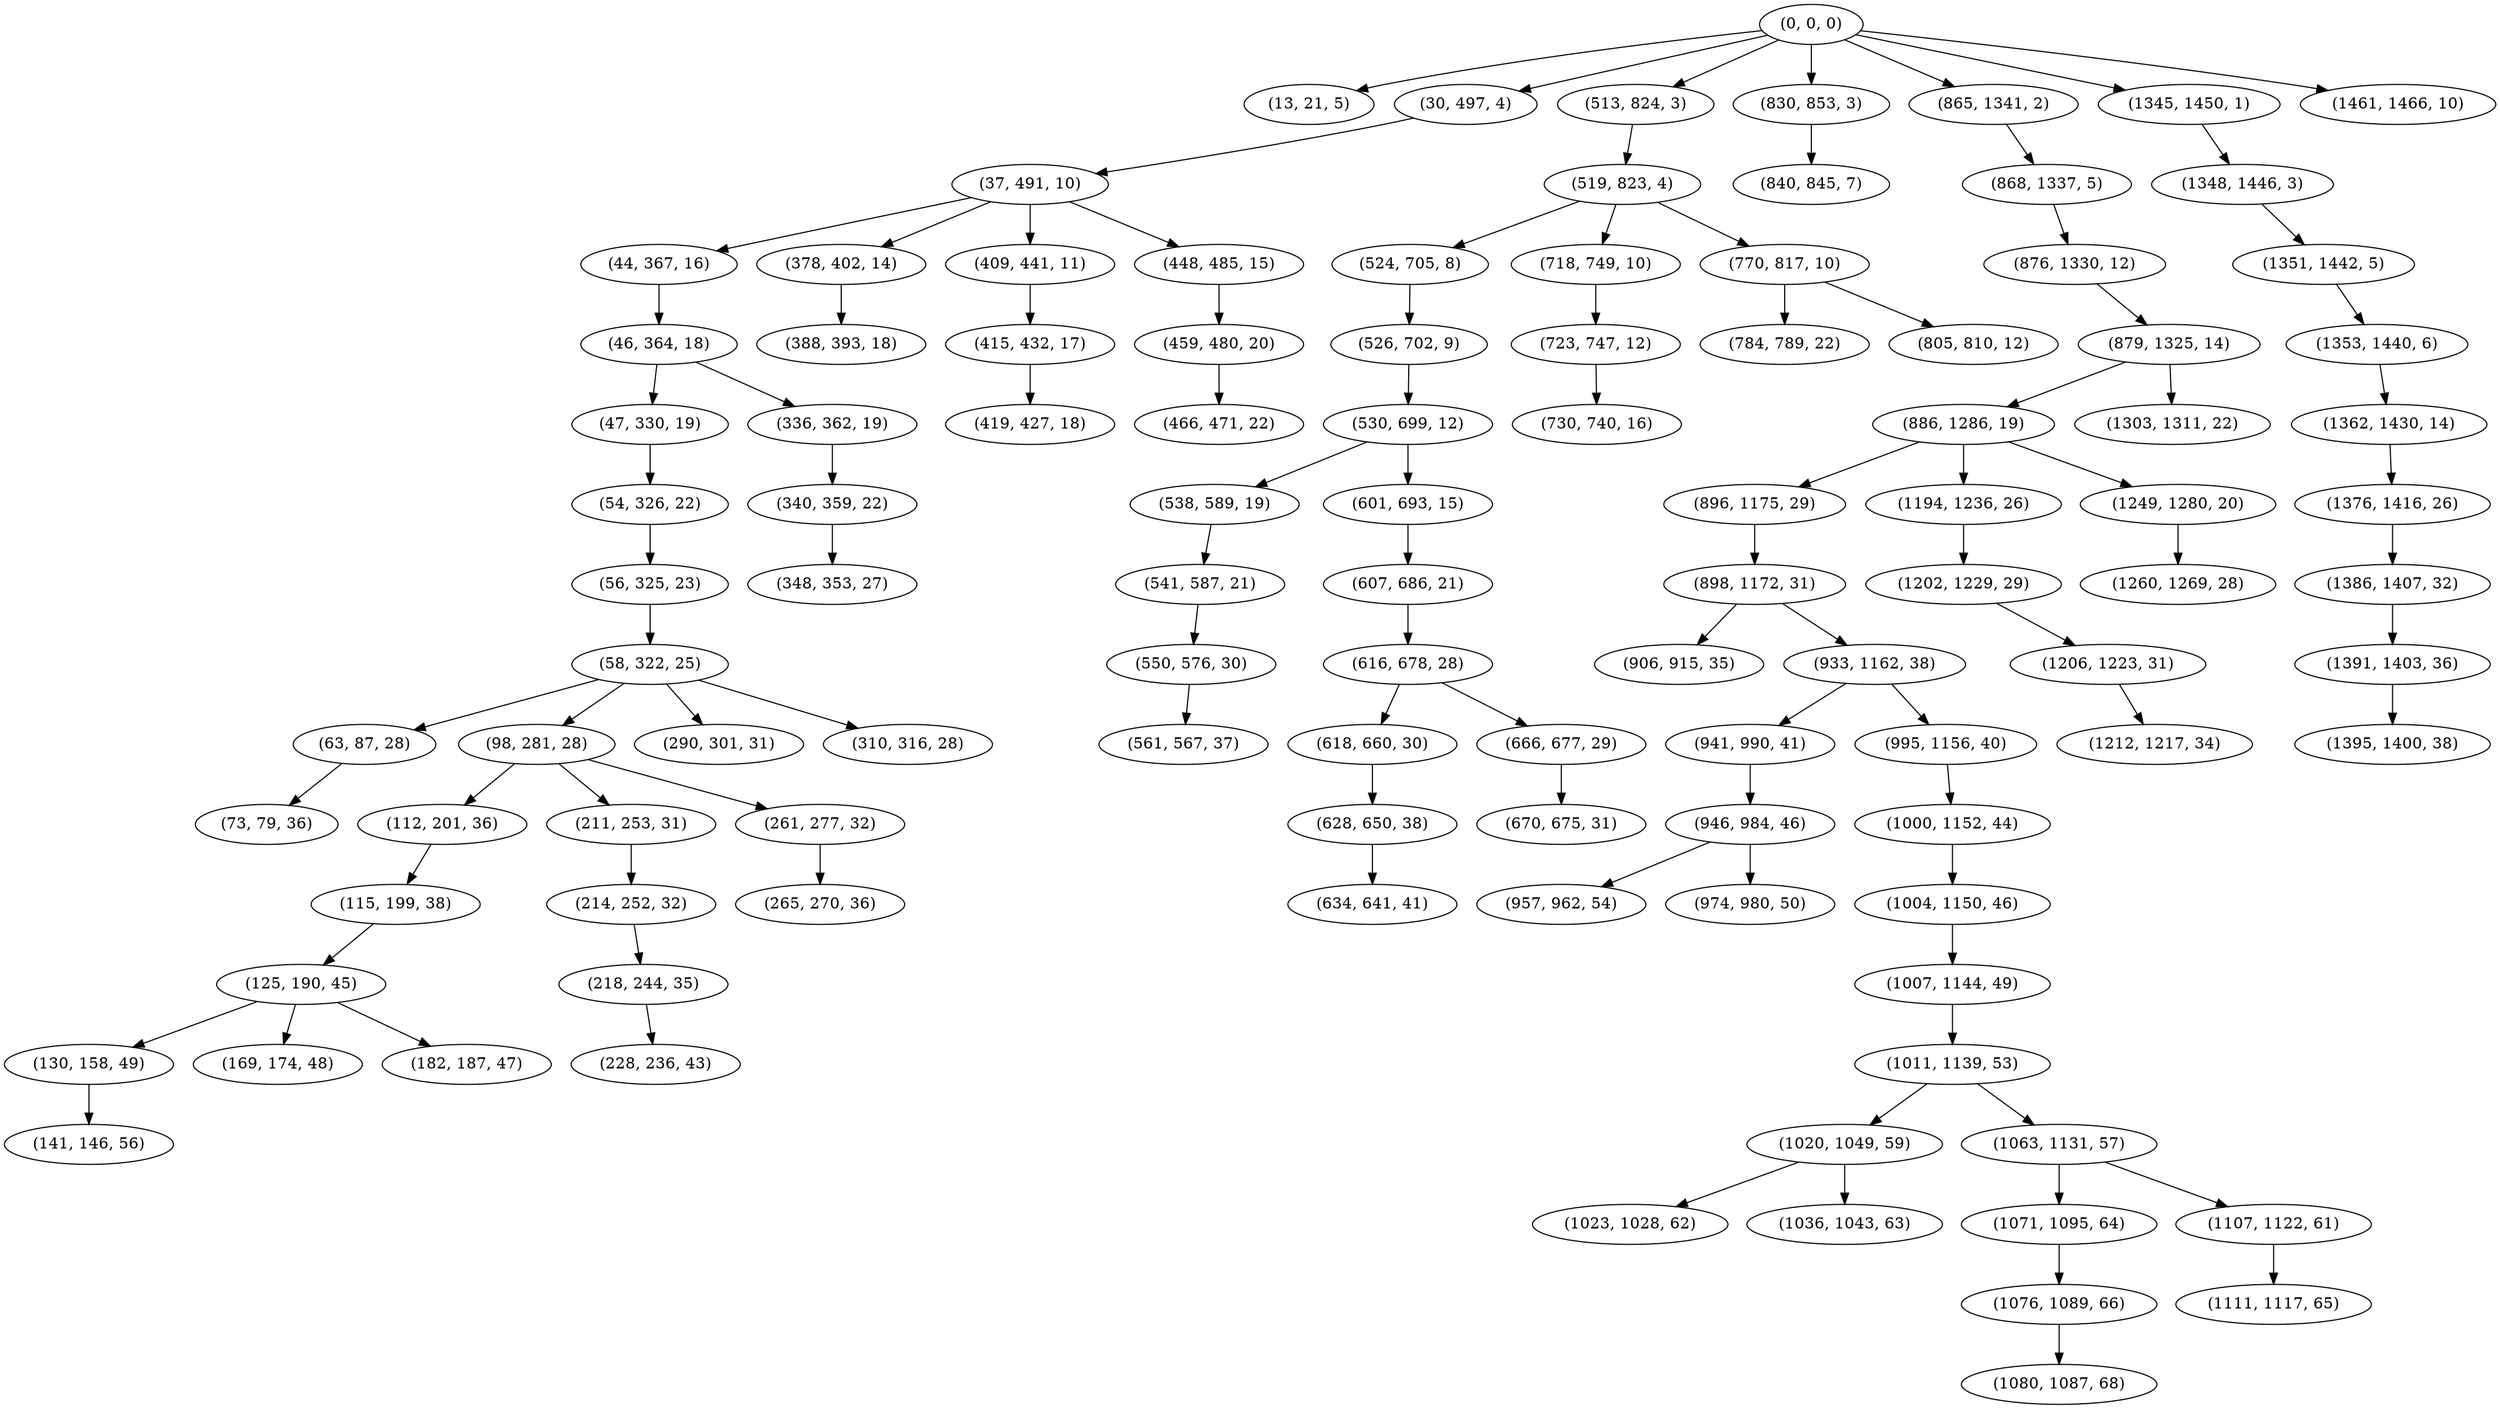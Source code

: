 digraph tree {
    "(0, 0, 0)";
    "(13, 21, 5)";
    "(30, 497, 4)";
    "(37, 491, 10)";
    "(44, 367, 16)";
    "(46, 364, 18)";
    "(47, 330, 19)";
    "(54, 326, 22)";
    "(56, 325, 23)";
    "(58, 322, 25)";
    "(63, 87, 28)";
    "(73, 79, 36)";
    "(98, 281, 28)";
    "(112, 201, 36)";
    "(115, 199, 38)";
    "(125, 190, 45)";
    "(130, 158, 49)";
    "(141, 146, 56)";
    "(169, 174, 48)";
    "(182, 187, 47)";
    "(211, 253, 31)";
    "(214, 252, 32)";
    "(218, 244, 35)";
    "(228, 236, 43)";
    "(261, 277, 32)";
    "(265, 270, 36)";
    "(290, 301, 31)";
    "(310, 316, 28)";
    "(336, 362, 19)";
    "(340, 359, 22)";
    "(348, 353, 27)";
    "(378, 402, 14)";
    "(388, 393, 18)";
    "(409, 441, 11)";
    "(415, 432, 17)";
    "(419, 427, 18)";
    "(448, 485, 15)";
    "(459, 480, 20)";
    "(466, 471, 22)";
    "(513, 824, 3)";
    "(519, 823, 4)";
    "(524, 705, 8)";
    "(526, 702, 9)";
    "(530, 699, 12)";
    "(538, 589, 19)";
    "(541, 587, 21)";
    "(550, 576, 30)";
    "(561, 567, 37)";
    "(601, 693, 15)";
    "(607, 686, 21)";
    "(616, 678, 28)";
    "(618, 660, 30)";
    "(628, 650, 38)";
    "(634, 641, 41)";
    "(666, 677, 29)";
    "(670, 675, 31)";
    "(718, 749, 10)";
    "(723, 747, 12)";
    "(730, 740, 16)";
    "(770, 817, 10)";
    "(784, 789, 22)";
    "(805, 810, 12)";
    "(830, 853, 3)";
    "(840, 845, 7)";
    "(865, 1341, 2)";
    "(868, 1337, 5)";
    "(876, 1330, 12)";
    "(879, 1325, 14)";
    "(886, 1286, 19)";
    "(896, 1175, 29)";
    "(898, 1172, 31)";
    "(906, 915, 35)";
    "(933, 1162, 38)";
    "(941, 990, 41)";
    "(946, 984, 46)";
    "(957, 962, 54)";
    "(974, 980, 50)";
    "(995, 1156, 40)";
    "(1000, 1152, 44)";
    "(1004, 1150, 46)";
    "(1007, 1144, 49)";
    "(1011, 1139, 53)";
    "(1020, 1049, 59)";
    "(1023, 1028, 62)";
    "(1036, 1043, 63)";
    "(1063, 1131, 57)";
    "(1071, 1095, 64)";
    "(1076, 1089, 66)";
    "(1080, 1087, 68)";
    "(1107, 1122, 61)";
    "(1111, 1117, 65)";
    "(1194, 1236, 26)";
    "(1202, 1229, 29)";
    "(1206, 1223, 31)";
    "(1212, 1217, 34)";
    "(1249, 1280, 20)";
    "(1260, 1269, 28)";
    "(1303, 1311, 22)";
    "(1345, 1450, 1)";
    "(1348, 1446, 3)";
    "(1351, 1442, 5)";
    "(1353, 1440, 6)";
    "(1362, 1430, 14)";
    "(1376, 1416, 26)";
    "(1386, 1407, 32)";
    "(1391, 1403, 36)";
    "(1395, 1400, 38)";
    "(1461, 1466, 10)";
    "(0, 0, 0)" -> "(13, 21, 5)";
    "(0, 0, 0)" -> "(30, 497, 4)";
    "(0, 0, 0)" -> "(513, 824, 3)";
    "(0, 0, 0)" -> "(830, 853, 3)";
    "(0, 0, 0)" -> "(865, 1341, 2)";
    "(0, 0, 0)" -> "(1345, 1450, 1)";
    "(0, 0, 0)" -> "(1461, 1466, 10)";
    "(30, 497, 4)" -> "(37, 491, 10)";
    "(37, 491, 10)" -> "(44, 367, 16)";
    "(37, 491, 10)" -> "(378, 402, 14)";
    "(37, 491, 10)" -> "(409, 441, 11)";
    "(37, 491, 10)" -> "(448, 485, 15)";
    "(44, 367, 16)" -> "(46, 364, 18)";
    "(46, 364, 18)" -> "(47, 330, 19)";
    "(46, 364, 18)" -> "(336, 362, 19)";
    "(47, 330, 19)" -> "(54, 326, 22)";
    "(54, 326, 22)" -> "(56, 325, 23)";
    "(56, 325, 23)" -> "(58, 322, 25)";
    "(58, 322, 25)" -> "(63, 87, 28)";
    "(58, 322, 25)" -> "(98, 281, 28)";
    "(58, 322, 25)" -> "(290, 301, 31)";
    "(58, 322, 25)" -> "(310, 316, 28)";
    "(63, 87, 28)" -> "(73, 79, 36)";
    "(98, 281, 28)" -> "(112, 201, 36)";
    "(98, 281, 28)" -> "(211, 253, 31)";
    "(98, 281, 28)" -> "(261, 277, 32)";
    "(112, 201, 36)" -> "(115, 199, 38)";
    "(115, 199, 38)" -> "(125, 190, 45)";
    "(125, 190, 45)" -> "(130, 158, 49)";
    "(125, 190, 45)" -> "(169, 174, 48)";
    "(125, 190, 45)" -> "(182, 187, 47)";
    "(130, 158, 49)" -> "(141, 146, 56)";
    "(211, 253, 31)" -> "(214, 252, 32)";
    "(214, 252, 32)" -> "(218, 244, 35)";
    "(218, 244, 35)" -> "(228, 236, 43)";
    "(261, 277, 32)" -> "(265, 270, 36)";
    "(336, 362, 19)" -> "(340, 359, 22)";
    "(340, 359, 22)" -> "(348, 353, 27)";
    "(378, 402, 14)" -> "(388, 393, 18)";
    "(409, 441, 11)" -> "(415, 432, 17)";
    "(415, 432, 17)" -> "(419, 427, 18)";
    "(448, 485, 15)" -> "(459, 480, 20)";
    "(459, 480, 20)" -> "(466, 471, 22)";
    "(513, 824, 3)" -> "(519, 823, 4)";
    "(519, 823, 4)" -> "(524, 705, 8)";
    "(519, 823, 4)" -> "(718, 749, 10)";
    "(519, 823, 4)" -> "(770, 817, 10)";
    "(524, 705, 8)" -> "(526, 702, 9)";
    "(526, 702, 9)" -> "(530, 699, 12)";
    "(530, 699, 12)" -> "(538, 589, 19)";
    "(530, 699, 12)" -> "(601, 693, 15)";
    "(538, 589, 19)" -> "(541, 587, 21)";
    "(541, 587, 21)" -> "(550, 576, 30)";
    "(550, 576, 30)" -> "(561, 567, 37)";
    "(601, 693, 15)" -> "(607, 686, 21)";
    "(607, 686, 21)" -> "(616, 678, 28)";
    "(616, 678, 28)" -> "(618, 660, 30)";
    "(616, 678, 28)" -> "(666, 677, 29)";
    "(618, 660, 30)" -> "(628, 650, 38)";
    "(628, 650, 38)" -> "(634, 641, 41)";
    "(666, 677, 29)" -> "(670, 675, 31)";
    "(718, 749, 10)" -> "(723, 747, 12)";
    "(723, 747, 12)" -> "(730, 740, 16)";
    "(770, 817, 10)" -> "(784, 789, 22)";
    "(770, 817, 10)" -> "(805, 810, 12)";
    "(830, 853, 3)" -> "(840, 845, 7)";
    "(865, 1341, 2)" -> "(868, 1337, 5)";
    "(868, 1337, 5)" -> "(876, 1330, 12)";
    "(876, 1330, 12)" -> "(879, 1325, 14)";
    "(879, 1325, 14)" -> "(886, 1286, 19)";
    "(879, 1325, 14)" -> "(1303, 1311, 22)";
    "(886, 1286, 19)" -> "(896, 1175, 29)";
    "(886, 1286, 19)" -> "(1194, 1236, 26)";
    "(886, 1286, 19)" -> "(1249, 1280, 20)";
    "(896, 1175, 29)" -> "(898, 1172, 31)";
    "(898, 1172, 31)" -> "(906, 915, 35)";
    "(898, 1172, 31)" -> "(933, 1162, 38)";
    "(933, 1162, 38)" -> "(941, 990, 41)";
    "(933, 1162, 38)" -> "(995, 1156, 40)";
    "(941, 990, 41)" -> "(946, 984, 46)";
    "(946, 984, 46)" -> "(957, 962, 54)";
    "(946, 984, 46)" -> "(974, 980, 50)";
    "(995, 1156, 40)" -> "(1000, 1152, 44)";
    "(1000, 1152, 44)" -> "(1004, 1150, 46)";
    "(1004, 1150, 46)" -> "(1007, 1144, 49)";
    "(1007, 1144, 49)" -> "(1011, 1139, 53)";
    "(1011, 1139, 53)" -> "(1020, 1049, 59)";
    "(1011, 1139, 53)" -> "(1063, 1131, 57)";
    "(1020, 1049, 59)" -> "(1023, 1028, 62)";
    "(1020, 1049, 59)" -> "(1036, 1043, 63)";
    "(1063, 1131, 57)" -> "(1071, 1095, 64)";
    "(1063, 1131, 57)" -> "(1107, 1122, 61)";
    "(1071, 1095, 64)" -> "(1076, 1089, 66)";
    "(1076, 1089, 66)" -> "(1080, 1087, 68)";
    "(1107, 1122, 61)" -> "(1111, 1117, 65)";
    "(1194, 1236, 26)" -> "(1202, 1229, 29)";
    "(1202, 1229, 29)" -> "(1206, 1223, 31)";
    "(1206, 1223, 31)" -> "(1212, 1217, 34)";
    "(1249, 1280, 20)" -> "(1260, 1269, 28)";
    "(1345, 1450, 1)" -> "(1348, 1446, 3)";
    "(1348, 1446, 3)" -> "(1351, 1442, 5)";
    "(1351, 1442, 5)" -> "(1353, 1440, 6)";
    "(1353, 1440, 6)" -> "(1362, 1430, 14)";
    "(1362, 1430, 14)" -> "(1376, 1416, 26)";
    "(1376, 1416, 26)" -> "(1386, 1407, 32)";
    "(1386, 1407, 32)" -> "(1391, 1403, 36)";
    "(1391, 1403, 36)" -> "(1395, 1400, 38)";
}
